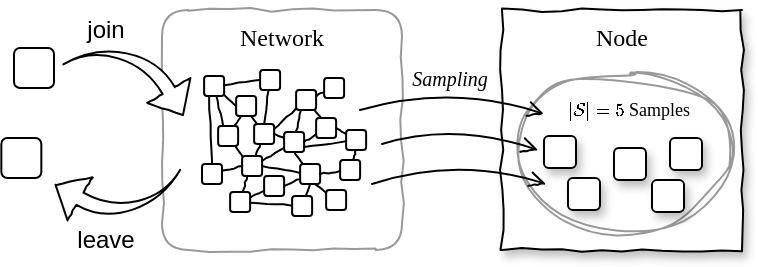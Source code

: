 <mxfile version="20.8.10" type="device" pages="2"><diagram id="nRcxZV974qAgZ8XKRPTw" name="ページ2"><mxGraphModel dx="767" dy="594" grid="1" gridSize="10" guides="1" tooltips="1" connect="1" arrows="1" fold="1" page="1" pageScale="1" pageWidth="827" pageHeight="1169" math="1" shadow="0"><root><mxCell id="0"/><mxCell id="1" parent="0"/><mxCell id="aF_JYCTLhwW_OHFERZ2Z-2" value="Network" style="rounded=1;whiteSpace=wrap;html=1;shadow=0;labelBackgroundColor=default;comic=1;strokeColor=#999999;strokeWidth=1;fontFamily=Comic Sans MS;fontSize=12;fontColor=#000000;fillColor=#FFFFFF;verticalAlign=top;arcSize=11;" vertex="1" parent="1"><mxGeometry x="260" y="120" width="120" height="120" as="geometry"/></mxCell><mxCell id="aF_JYCTLhwW_OHFERZ2Z-8" value="" style="whiteSpace=wrap;html=1;aspect=fixed;rounded=1;shadow=0;labelBackgroundColor=default;comic=0;strokeColor=#000000;strokeWidth=1;fontFamily=Helvetica;fontSize=14;fontColor=#999999;fillColor=#FFFFFF;" vertex="1" parent="1"><mxGeometry x="186" y="139" width="20" height="20" as="geometry"/></mxCell><mxCell id="aF_JYCTLhwW_OHFERZ2Z-9" value="" style="whiteSpace=wrap;html=1;aspect=fixed;rounded=1;shadow=0;labelBackgroundColor=default;comic=0;strokeColor=#000000;strokeWidth=1;fontFamily=Helvetica;fontSize=14;fontColor=#999999;fillColor=#FFFFFF;" vertex="1" parent="1"><mxGeometry x="179.67" y="184" width="20" height="20" as="geometry"/></mxCell><mxCell id="aF_JYCTLhwW_OHFERZ2Z-20" value="" style="html=1;shadow=0;dashed=0;align=center;verticalAlign=middle;shape=mxgraph.arrows2.jumpInArrow;dy=3.51;dx=14.11;arrowHead=24.79;rounded=1;labelBackgroundColor=default;comic=1;strokeColor=#000000;strokeWidth=1;fontFamily=Helvetica;fontSize=12;fontColor=#000000;fillColor=#FFFFFF;rotation=60;" vertex="1" parent="1"><mxGeometry x="220" y="131" width="51.87" height="51.53" as="geometry"/></mxCell><mxCell id="aF_JYCTLhwW_OHFERZ2Z-21" value="" style="html=1;shadow=0;dashed=0;align=center;verticalAlign=middle;shape=mxgraph.arrows2.jumpInArrow;dy=3.51;dx=14.11;arrowHead=24.79;rounded=1;labelBackgroundColor=default;comic=1;strokeColor=#000000;strokeWidth=1;fontFamily=Helvetica;fontSize=12;fontColor=#000000;fillColor=#FFFFFF;rotation=-150;" vertex="1" parent="1"><mxGeometry x="209.67" y="184" width="50.33" height="50" as="geometry"/></mxCell><mxCell id="aF_JYCTLhwW_OHFERZ2Z-22" value="join" style="text;html=1;strokeColor=none;fillColor=none;align=center;verticalAlign=middle;whiteSpace=wrap;rounded=0;fontSize=12;fontFamily=Helvetica;fontColor=#000000;" vertex="1" parent="1"><mxGeometry x="212" y="120" width="40" height="20" as="geometry"/></mxCell><mxCell id="aF_JYCTLhwW_OHFERZ2Z-23" value="leave" style="text;html=1;strokeColor=none;fillColor=none;align=center;verticalAlign=middle;whiteSpace=wrap;rounded=0;fontSize=12;fontFamily=Helvetica;fontColor=#000000;" vertex="1" parent="1"><mxGeometry x="211.67" y="225" width="40" height="20" as="geometry"/></mxCell><mxCell id="L-DhFeCHpIZlrX7JTISV-1" value="Node" style="rounded=0;whiteSpace=wrap;html=1;shadow=1;labelBackgroundColor=default;comic=1;strokeColor=#000000;strokeWidth=1;fontFamily=Comic Sans MS;fontSize=12;fontColor=#000000;fillColor=#FFFFFF;verticalAlign=top;" vertex="1" parent="1"><mxGeometry x="430" y="120" width="120" height="120" as="geometry"/></mxCell><mxCell id="L-DhFeCHpIZlrX7JTISV-2" value="" style="ellipse;whiteSpace=wrap;html=1;rounded=1;shadow=0;labelBackgroundColor=default;comic=1;strokeColor=#999999;strokeWidth=1;fontFamily=Comic Sans MS;fontSize=12;fontColor=#000000;fillColor=#FFFFFF;sketch=1;curveFitting=1;jiggle=2;" vertex="1" parent="1"><mxGeometry x="436" y="151" width="110" height="79" as="geometry"/></mxCell><mxCell id="L-DhFeCHpIZlrX7JTISV-3" value="" style="whiteSpace=wrap;html=1;aspect=fixed;rounded=1;shadow=1;labelBackgroundColor=default;comic=0;strokeColor=#000000;strokeWidth=1;fontFamily=Helvetica;fontSize=14;fontColor=#999999;fillColor=#FFFFFF;" vertex="1" parent="1"><mxGeometry x="451" y="183" width="16" height="16" as="geometry"/></mxCell><mxCell id="L-DhFeCHpIZlrX7JTISV-9" value="\(|\mathcal{S}|=5\) Samples" style="text;html=1;strokeColor=none;fillColor=none;align=center;verticalAlign=middle;whiteSpace=wrap;rounded=0;fontSize=9;fontFamily=Comic Sans MS;fontColor=#000000;" vertex="1" parent="1"><mxGeometry x="454" y="160" width="79" height="19" as="geometry"/></mxCell><mxCell id="L-DhFeCHpIZlrX7JTISV-60" value="" style="group" vertex="1" connectable="0" parent="1"><mxGeometry x="280" y="150" width="82.06" height="73" as="geometry"/></mxCell><mxCell id="L-DhFeCHpIZlrX7JTISV-10" value="" style="whiteSpace=wrap;html=1;aspect=fixed;rounded=1;shadow=0;labelBackgroundColor=default;comic=0;strokeColor=#000000;strokeWidth=1;fontFamily=Helvetica;fontSize=14;fontColor=#999999;fillColor=#FFFFFF;" vertex="1" parent="L-DhFeCHpIZlrX7JTISV-60"><mxGeometry x="1.06" y="3" width="10" height="10" as="geometry"/></mxCell><mxCell id="L-DhFeCHpIZlrX7JTISV-11" value="" style="whiteSpace=wrap;html=1;aspect=fixed;rounded=1;shadow=0;labelBackgroundColor=default;comic=0;strokeColor=#000000;strokeWidth=1;fontFamily=Helvetica;fontSize=14;fontColor=#999999;fillColor=#FFFFFF;" vertex="1" parent="L-DhFeCHpIZlrX7JTISV-60"><mxGeometry x="26.06" y="27" width="10" height="10" as="geometry"/></mxCell><mxCell id="L-DhFeCHpIZlrX7JTISV-31" style="edgeStyle=none;rounded=1;comic=1;sketch=0;jumpStyle=gap;orthogonalLoop=1;jettySize=auto;html=1;entryX=0.5;entryY=0;entryDx=0;entryDy=0;strokeColor=#000000;fontFamily=Comic Sans MS;fontSize=10;fontColor=#000000;startArrow=none;startFill=0;endArrow=none;endFill=0;" edge="1" parent="L-DhFeCHpIZlrX7JTISV-60" source="L-DhFeCHpIZlrX7JTISV-12" target="L-DhFeCHpIZlrX7JTISV-11"><mxGeometry relative="1" as="geometry"/></mxCell><mxCell id="L-DhFeCHpIZlrX7JTISV-12" value="" style="whiteSpace=wrap;html=1;aspect=fixed;rounded=1;shadow=0;labelBackgroundColor=default;comic=0;strokeColor=#000000;strokeWidth=1;fontFamily=Helvetica;fontSize=14;fontColor=#999999;fillColor=#FFFFFF;" vertex="1" parent="L-DhFeCHpIZlrX7JTISV-60"><mxGeometry x="29.06" width="10" height="10" as="geometry"/></mxCell><mxCell id="L-DhFeCHpIZlrX7JTISV-30" style="edgeStyle=none;rounded=1;comic=1;sketch=0;jumpStyle=gap;orthogonalLoop=1;jettySize=auto;html=1;entryX=0;entryY=0.5;entryDx=0;entryDy=0;strokeColor=#000000;fontFamily=Comic Sans MS;fontSize=10;fontColor=#000000;startArrow=none;startFill=0;endArrow=none;endFill=0;" edge="1" parent="L-DhFeCHpIZlrX7JTISV-60" source="L-DhFeCHpIZlrX7JTISV-10" target="L-DhFeCHpIZlrX7JTISV-12"><mxGeometry relative="1" as="geometry"/></mxCell><mxCell id="L-DhFeCHpIZlrX7JTISV-13" value="" style="whiteSpace=wrap;html=1;aspect=fixed;rounded=1;shadow=0;labelBackgroundColor=default;comic=0;strokeColor=#000000;strokeWidth=1;fontFamily=Helvetica;fontSize=14;fontColor=#999999;fillColor=#FFFFFF;" vertex="1" parent="L-DhFeCHpIZlrX7JTISV-60"><mxGeometry x="8.06" y="28" width="10" height="10" as="geometry"/></mxCell><mxCell id="L-DhFeCHpIZlrX7JTISV-32" style="edgeStyle=none;rounded=1;comic=1;sketch=0;jumpStyle=gap;orthogonalLoop=1;jettySize=auto;html=1;entryX=0.25;entryY=0;entryDx=0;entryDy=0;strokeColor=#000000;fontFamily=Comic Sans MS;fontSize=10;fontColor=#000000;startArrow=none;startFill=0;endArrow=none;endFill=0;" edge="1" parent="L-DhFeCHpIZlrX7JTISV-60" source="L-DhFeCHpIZlrX7JTISV-10" target="L-DhFeCHpIZlrX7JTISV-13"><mxGeometry relative="1" as="geometry"/></mxCell><mxCell id="L-DhFeCHpIZlrX7JTISV-14" value="" style="whiteSpace=wrap;html=1;aspect=fixed;rounded=1;shadow=0;labelBackgroundColor=default;comic=0;strokeColor=#000000;strokeWidth=1;fontFamily=Helvetica;fontSize=14;fontColor=#999999;fillColor=#FFFFFF;" vertex="1" parent="L-DhFeCHpIZlrX7JTISV-60"><mxGeometry x="69.06" y="45" width="10" height="10" as="geometry"/></mxCell><mxCell id="L-DhFeCHpIZlrX7JTISV-15" value="" style="whiteSpace=wrap;html=1;aspect=fixed;rounded=1;shadow=0;labelBackgroundColor=default;comic=0;strokeColor=#000000;strokeWidth=1;fontFamily=Helvetica;fontSize=14;fontColor=#999999;fillColor=#FFFFFF;" vertex="1" parent="L-DhFeCHpIZlrX7JTISV-60"><mxGeometry x="57.06" y="24" width="10" height="10" as="geometry"/></mxCell><mxCell id="L-DhFeCHpIZlrX7JTISV-16" value="" style="whiteSpace=wrap;html=1;aspect=fixed;rounded=1;shadow=0;labelBackgroundColor=default;comic=0;strokeColor=#000000;strokeWidth=1;fontFamily=Helvetica;fontSize=14;fontColor=#999999;fillColor=#FFFFFF;" vertex="1" parent="L-DhFeCHpIZlrX7JTISV-60"><mxGeometry x="31.06" y="53" width="10" height="10" as="geometry"/></mxCell><mxCell id="L-DhFeCHpIZlrX7JTISV-44" style="edgeStyle=none;rounded=1;comic=1;sketch=0;jumpStyle=gap;orthogonalLoop=1;jettySize=auto;html=1;strokeColor=#000000;fontFamily=Comic Sans MS;fontSize=10;fontColor=#000000;startArrow=none;startFill=0;endArrow=none;endFill=0;" edge="1" parent="L-DhFeCHpIZlrX7JTISV-60" source="L-DhFeCHpIZlrX7JTISV-17" target="L-DhFeCHpIZlrX7JTISV-11"><mxGeometry relative="1" as="geometry"/></mxCell><mxCell id="L-DhFeCHpIZlrX7JTISV-17" value="" style="whiteSpace=wrap;html=1;aspect=fixed;rounded=1;shadow=0;labelBackgroundColor=default;comic=0;strokeColor=#000000;strokeWidth=1;fontFamily=Helvetica;fontSize=14;fontColor=#999999;fillColor=#FFFFFF;" vertex="1" parent="L-DhFeCHpIZlrX7JTISV-60"><mxGeometry x="20.06" y="43" width="10" height="10" as="geometry"/></mxCell><mxCell id="L-DhFeCHpIZlrX7JTISV-45" style="edgeStyle=none;rounded=1;comic=1;sketch=0;jumpStyle=gap;orthogonalLoop=1;jettySize=auto;html=1;entryX=0;entryY=0;entryDx=0;entryDy=0;strokeColor=#000000;fontFamily=Comic Sans MS;fontSize=10;fontColor=#000000;startArrow=none;startFill=0;endArrow=none;endFill=0;" edge="1" parent="L-DhFeCHpIZlrX7JTISV-60" source="L-DhFeCHpIZlrX7JTISV-13" target="L-DhFeCHpIZlrX7JTISV-17"><mxGeometry relative="1" as="geometry"/></mxCell><mxCell id="L-DhFeCHpIZlrX7JTISV-34" style="edgeStyle=none;rounded=1;comic=1;sketch=0;jumpStyle=gap;orthogonalLoop=1;jettySize=auto;html=1;entryX=0;entryY=0.5;entryDx=0;entryDy=0;strokeColor=#000000;fontFamily=Comic Sans MS;fontSize=10;fontColor=#000000;startArrow=none;startFill=0;endArrow=none;endFill=0;" edge="1" parent="L-DhFeCHpIZlrX7JTISV-60" source="L-DhFeCHpIZlrX7JTISV-18" target="L-DhFeCHpIZlrX7JTISV-17"><mxGeometry relative="1" as="geometry"/></mxCell><mxCell id="L-DhFeCHpIZlrX7JTISV-35" style="edgeStyle=none;rounded=1;comic=1;sketch=0;jumpStyle=gap;orthogonalLoop=1;jettySize=auto;html=1;entryX=0.25;entryY=1;entryDx=0;entryDy=0;strokeColor=#000000;fontFamily=Comic Sans MS;fontSize=10;fontColor=#000000;startArrow=none;startFill=0;endArrow=none;endFill=0;" edge="1" parent="L-DhFeCHpIZlrX7JTISV-60" source="L-DhFeCHpIZlrX7JTISV-18" target="L-DhFeCHpIZlrX7JTISV-10"><mxGeometry relative="1" as="geometry"/></mxCell><mxCell id="L-DhFeCHpIZlrX7JTISV-18" value="" style="whiteSpace=wrap;html=1;aspect=fixed;rounded=1;shadow=0;labelBackgroundColor=default;comic=0;strokeColor=#000000;strokeWidth=1;fontFamily=Helvetica;fontSize=14;fontColor=#999999;fillColor=#FFFFFF;" vertex="1" parent="L-DhFeCHpIZlrX7JTISV-60"><mxGeometry y="47" width="10" height="10" as="geometry"/></mxCell><mxCell id="L-DhFeCHpIZlrX7JTISV-53" style="edgeStyle=none;rounded=1;comic=1;sketch=0;jumpStyle=gap;orthogonalLoop=1;jettySize=auto;html=1;entryX=1;entryY=0.5;entryDx=0;entryDy=0;strokeColor=#000000;fontFamily=Comic Sans MS;fontSize=10;fontColor=#000000;startArrow=none;startFill=0;endArrow=none;endFill=0;" edge="1" parent="L-DhFeCHpIZlrX7JTISV-60" source="L-DhFeCHpIZlrX7JTISV-19" target="L-DhFeCHpIZlrX7JTISV-15"><mxGeometry relative="1" as="geometry"/></mxCell><mxCell id="L-DhFeCHpIZlrX7JTISV-19" value="" style="whiteSpace=wrap;html=1;aspect=fixed;rounded=1;shadow=0;labelBackgroundColor=default;comic=0;strokeColor=#000000;strokeWidth=1;fontFamily=Helvetica;fontSize=14;fontColor=#999999;fillColor=#FFFFFF;" vertex="1" parent="L-DhFeCHpIZlrX7JTISV-60"><mxGeometry x="72.06" y="30" width="10" height="10" as="geometry"/></mxCell><mxCell id="L-DhFeCHpIZlrX7JTISV-55" style="edgeStyle=none;rounded=1;comic=1;sketch=0;jumpStyle=gap;orthogonalLoop=1;jettySize=auto;html=1;entryX=0.5;entryY=1;entryDx=0;entryDy=0;strokeColor=#000000;fontFamily=Comic Sans MS;fontSize=10;fontColor=#000000;startArrow=none;startFill=0;endArrow=none;endFill=0;" edge="1" parent="L-DhFeCHpIZlrX7JTISV-60" source="L-DhFeCHpIZlrX7JTISV-14" target="L-DhFeCHpIZlrX7JTISV-19"><mxGeometry relative="1" as="geometry"/></mxCell><mxCell id="L-DhFeCHpIZlrX7JTISV-48" style="edgeStyle=none;rounded=1;comic=1;sketch=0;jumpStyle=gap;orthogonalLoop=1;jettySize=auto;html=1;entryX=1;entryY=0.25;entryDx=0;entryDy=0;strokeColor=#000000;fontFamily=Comic Sans MS;fontSize=10;fontColor=#000000;startArrow=none;startFill=0;endArrow=none;endFill=0;" edge="1" parent="L-DhFeCHpIZlrX7JTISV-60" source="L-DhFeCHpIZlrX7JTISV-20" target="L-DhFeCHpIZlrX7JTISV-11"><mxGeometry relative="1" as="geometry"/></mxCell><mxCell id="L-DhFeCHpIZlrX7JTISV-50" style="edgeStyle=none;rounded=1;comic=1;sketch=0;jumpStyle=gap;orthogonalLoop=1;jettySize=auto;html=1;entryX=0.25;entryY=0;entryDx=0;entryDy=0;strokeColor=#000000;fontFamily=Comic Sans MS;fontSize=10;fontColor=#000000;startArrow=none;startFill=0;endArrow=none;endFill=0;" edge="1" parent="L-DhFeCHpIZlrX7JTISV-60" source="L-DhFeCHpIZlrX7JTISV-20" target="L-DhFeCHpIZlrX7JTISV-15"><mxGeometry relative="1" as="geometry"/></mxCell><mxCell id="L-DhFeCHpIZlrX7JTISV-20" value="" style="whiteSpace=wrap;html=1;aspect=fixed;rounded=1;shadow=0;labelBackgroundColor=default;comic=0;strokeColor=#000000;strokeWidth=1;fontFamily=Helvetica;fontSize=14;fontColor=#999999;fillColor=#FFFFFF;" vertex="1" parent="L-DhFeCHpIZlrX7JTISV-60"><mxGeometry x="47.06" y="10" width="10" height="10" as="geometry"/></mxCell><mxCell id="L-DhFeCHpIZlrX7JTISV-46" style="edgeStyle=none;rounded=1;comic=1;sketch=0;jumpStyle=gap;orthogonalLoop=1;jettySize=auto;html=1;entryX=1;entryY=0.25;entryDx=0;entryDy=0;strokeColor=#000000;fontFamily=Comic Sans MS;fontSize=10;fontColor=#000000;startArrow=none;startFill=0;endArrow=none;endFill=0;" edge="1" parent="L-DhFeCHpIZlrX7JTISV-60" source="L-DhFeCHpIZlrX7JTISV-21" target="L-DhFeCHpIZlrX7JTISV-17"><mxGeometry relative="1" as="geometry"/></mxCell><mxCell id="L-DhFeCHpIZlrX7JTISV-47" style="edgeStyle=none;rounded=1;comic=1;sketch=0;jumpStyle=gap;orthogonalLoop=1;jettySize=auto;html=1;entryX=1;entryY=0.5;entryDx=0;entryDy=0;strokeColor=#000000;fontFamily=Comic Sans MS;fontSize=10;fontColor=#000000;startArrow=none;startFill=0;endArrow=none;endFill=0;" edge="1" parent="L-DhFeCHpIZlrX7JTISV-60" source="L-DhFeCHpIZlrX7JTISV-21" target="L-DhFeCHpIZlrX7JTISV-11"><mxGeometry relative="1" as="geometry"/></mxCell><mxCell id="L-DhFeCHpIZlrX7JTISV-52" style="edgeStyle=none;rounded=1;comic=1;sketch=0;jumpStyle=gap;orthogonalLoop=1;jettySize=auto;html=1;entryX=0.25;entryY=1;entryDx=0;entryDy=0;strokeColor=#000000;fontFamily=Comic Sans MS;fontSize=10;fontColor=#000000;startArrow=none;startFill=0;endArrow=none;endFill=0;" edge="1" parent="L-DhFeCHpIZlrX7JTISV-60" source="L-DhFeCHpIZlrX7JTISV-21" target="L-DhFeCHpIZlrX7JTISV-20"><mxGeometry relative="1" as="geometry"/></mxCell><mxCell id="L-DhFeCHpIZlrX7JTISV-21" value="" style="whiteSpace=wrap;html=1;aspect=fixed;rounded=1;shadow=0;labelBackgroundColor=default;comic=0;strokeColor=#000000;strokeWidth=1;fontFamily=Helvetica;fontSize=14;fontColor=#999999;fillColor=#FFFFFF;" vertex="1" parent="L-DhFeCHpIZlrX7JTISV-60"><mxGeometry x="41.06" y="31" width="10" height="10" as="geometry"/></mxCell><mxCell id="L-DhFeCHpIZlrX7JTISV-51" style="edgeStyle=none;rounded=1;comic=1;sketch=0;jumpStyle=gap;orthogonalLoop=1;jettySize=auto;html=1;entryX=1;entryY=0.5;entryDx=0;entryDy=0;strokeColor=#000000;fontFamily=Comic Sans MS;fontSize=10;fontColor=#000000;startArrow=none;startFill=0;endArrow=none;endFill=0;" edge="1" parent="L-DhFeCHpIZlrX7JTISV-60" source="L-DhFeCHpIZlrX7JTISV-15" target="L-DhFeCHpIZlrX7JTISV-21"><mxGeometry relative="1" as="geometry"/></mxCell><mxCell id="L-DhFeCHpIZlrX7JTISV-54" style="edgeStyle=none;rounded=1;comic=1;sketch=0;jumpStyle=gap;orthogonalLoop=1;jettySize=auto;html=1;entryX=1;entryY=0.75;entryDx=0;entryDy=0;strokeColor=#000000;fontFamily=Comic Sans MS;fontSize=10;fontColor=#000000;startArrow=none;startFill=0;endArrow=none;endFill=0;" edge="1" parent="L-DhFeCHpIZlrX7JTISV-60" source="L-DhFeCHpIZlrX7JTISV-19" target="L-DhFeCHpIZlrX7JTISV-21"><mxGeometry relative="1" as="geometry"/></mxCell><mxCell id="L-DhFeCHpIZlrX7JTISV-22" value="" style="whiteSpace=wrap;html=1;aspect=fixed;rounded=1;shadow=0;labelBackgroundColor=default;comic=0;strokeColor=#000000;strokeWidth=1;fontFamily=Helvetica;fontSize=14;fontColor=#999999;fillColor=#FFFFFF;" vertex="1" parent="L-DhFeCHpIZlrX7JTISV-60"><mxGeometry x="17.06" y="13" width="10" height="10" as="geometry"/></mxCell><mxCell id="L-DhFeCHpIZlrX7JTISV-33" style="edgeStyle=none;rounded=1;comic=1;sketch=0;jumpStyle=gap;orthogonalLoop=1;jettySize=auto;html=1;entryX=0;entryY=0.5;entryDx=0;entryDy=0;strokeColor=#000000;fontFamily=Comic Sans MS;fontSize=10;fontColor=#000000;startArrow=none;startFill=0;endArrow=none;endFill=0;" edge="1" parent="L-DhFeCHpIZlrX7JTISV-60" source="L-DhFeCHpIZlrX7JTISV-10" target="L-DhFeCHpIZlrX7JTISV-22"><mxGeometry relative="1" as="geometry"/></mxCell><mxCell id="L-DhFeCHpIZlrX7JTISV-43" style="edgeStyle=none;rounded=1;comic=1;sketch=0;jumpStyle=gap;orthogonalLoop=1;jettySize=auto;html=1;entryX=0.75;entryY=1;entryDx=0;entryDy=0;strokeColor=#000000;fontFamily=Comic Sans MS;fontSize=10;fontColor=#000000;startArrow=none;startFill=0;endArrow=none;endFill=0;" edge="1" parent="L-DhFeCHpIZlrX7JTISV-60" source="L-DhFeCHpIZlrX7JTISV-11" target="L-DhFeCHpIZlrX7JTISV-22"><mxGeometry relative="1" as="geometry"/></mxCell><mxCell id="L-DhFeCHpIZlrX7JTISV-42" style="edgeStyle=none;rounded=1;comic=1;sketch=0;jumpStyle=gap;orthogonalLoop=1;jettySize=auto;html=1;entryX=0.25;entryY=1;entryDx=0;entryDy=0;strokeColor=#000000;fontFamily=Comic Sans MS;fontSize=10;fontColor=#000000;startArrow=none;startFill=0;endArrow=none;endFill=0;" edge="1" parent="L-DhFeCHpIZlrX7JTISV-60" source="L-DhFeCHpIZlrX7JTISV-13" target="L-DhFeCHpIZlrX7JTISV-22"><mxGeometry relative="1" as="geometry"/></mxCell><mxCell id="L-DhFeCHpIZlrX7JTISV-40" style="edgeStyle=none;rounded=1;comic=1;sketch=0;jumpStyle=gap;orthogonalLoop=1;jettySize=auto;html=1;entryX=1;entryY=0.5;entryDx=0;entryDy=0;strokeColor=#000000;fontFamily=Comic Sans MS;fontSize=10;fontColor=#000000;startArrow=none;startFill=0;endArrow=none;endFill=0;" edge="1" parent="L-DhFeCHpIZlrX7JTISV-60" source="L-DhFeCHpIZlrX7JTISV-23" target="L-DhFeCHpIZlrX7JTISV-16"><mxGeometry relative="1" as="geometry"/></mxCell><mxCell id="L-DhFeCHpIZlrX7JTISV-41" style="edgeStyle=none;rounded=1;comic=1;sketch=0;jumpStyle=gap;orthogonalLoop=1;jettySize=auto;html=1;entryX=1;entryY=0.5;entryDx=0;entryDy=0;strokeColor=#000000;fontFamily=Comic Sans MS;fontSize=10;fontColor=#000000;startArrow=none;startFill=0;endArrow=none;endFill=0;" edge="1" parent="L-DhFeCHpIZlrX7JTISV-60" source="L-DhFeCHpIZlrX7JTISV-23" target="L-DhFeCHpIZlrX7JTISV-17"><mxGeometry relative="1" as="geometry"/></mxCell><mxCell id="L-DhFeCHpIZlrX7JTISV-59" style="edgeStyle=none;rounded=1;comic=1;sketch=0;jumpStyle=gap;orthogonalLoop=1;jettySize=auto;html=1;entryX=0.5;entryY=1;entryDx=0;entryDy=0;strokeColor=#000000;fontFamily=Comic Sans MS;fontSize=10;fontColor=#000000;startArrow=none;startFill=0;endArrow=none;endFill=0;" edge="1" parent="L-DhFeCHpIZlrX7JTISV-60" source="L-DhFeCHpIZlrX7JTISV-23" target="L-DhFeCHpIZlrX7JTISV-21"><mxGeometry relative="1" as="geometry"/></mxCell><mxCell id="L-DhFeCHpIZlrX7JTISV-23" value="" style="whiteSpace=wrap;html=1;aspect=fixed;rounded=1;shadow=0;labelBackgroundColor=default;comic=0;strokeColor=#000000;strokeWidth=1;fontFamily=Helvetica;fontSize=14;fontColor=#999999;fillColor=#FFFFFF;" vertex="1" parent="L-DhFeCHpIZlrX7JTISV-60"><mxGeometry x="49.06" y="47" width="10" height="10" as="geometry"/></mxCell><mxCell id="L-DhFeCHpIZlrX7JTISV-56" style="edgeStyle=none;rounded=1;comic=1;sketch=0;jumpStyle=gap;orthogonalLoop=1;jettySize=auto;html=1;entryX=1;entryY=0.5;entryDx=0;entryDy=0;strokeColor=#000000;fontFamily=Comic Sans MS;fontSize=10;fontColor=#000000;startArrow=none;startFill=0;endArrow=none;endFill=0;" edge="1" parent="L-DhFeCHpIZlrX7JTISV-60" source="L-DhFeCHpIZlrX7JTISV-14" target="L-DhFeCHpIZlrX7JTISV-23"><mxGeometry relative="1" as="geometry"/></mxCell><mxCell id="L-DhFeCHpIZlrX7JTISV-58" style="edgeStyle=none;rounded=1;comic=1;sketch=0;jumpStyle=gap;orthogonalLoop=1;jettySize=auto;html=1;entryX=0.75;entryY=1;entryDx=0;entryDy=0;strokeColor=#000000;fontFamily=Comic Sans MS;fontSize=10;fontColor=#000000;startArrow=none;startFill=0;endArrow=none;endFill=0;" edge="1" parent="L-DhFeCHpIZlrX7JTISV-60" source="L-DhFeCHpIZlrX7JTISV-24" target="L-DhFeCHpIZlrX7JTISV-23"><mxGeometry relative="1" as="geometry"/></mxCell><mxCell id="L-DhFeCHpIZlrX7JTISV-24" value="" style="whiteSpace=wrap;html=1;aspect=fixed;rounded=1;shadow=0;labelBackgroundColor=default;comic=0;strokeColor=#000000;strokeWidth=1;fontFamily=Helvetica;fontSize=14;fontColor=#999999;fillColor=#FFFFFF;" vertex="1" parent="L-DhFeCHpIZlrX7JTISV-60"><mxGeometry x="62.06" y="60" width="10" height="10" as="geometry"/></mxCell><mxCell id="L-DhFeCHpIZlrX7JTISV-36" style="edgeStyle=none;rounded=1;comic=1;sketch=0;jumpStyle=gap;orthogonalLoop=1;jettySize=auto;html=1;entryX=0.25;entryY=1;entryDx=0;entryDy=0;strokeColor=#000000;fontFamily=Comic Sans MS;fontSize=10;fontColor=#000000;startArrow=none;startFill=0;endArrow=none;endFill=0;" edge="1" parent="L-DhFeCHpIZlrX7JTISV-60" source="L-DhFeCHpIZlrX7JTISV-25" target="L-DhFeCHpIZlrX7JTISV-17"><mxGeometry relative="1" as="geometry"/></mxCell><mxCell id="L-DhFeCHpIZlrX7JTISV-37" style="edgeStyle=none;rounded=1;comic=1;sketch=0;jumpStyle=gap;orthogonalLoop=1;jettySize=auto;html=1;strokeColor=#000000;fontFamily=Comic Sans MS;fontSize=10;fontColor=#000000;startArrow=none;startFill=0;endArrow=none;endFill=0;" edge="1" parent="L-DhFeCHpIZlrX7JTISV-60" source="L-DhFeCHpIZlrX7JTISV-25" target="L-DhFeCHpIZlrX7JTISV-16"><mxGeometry relative="1" as="geometry"/></mxCell><mxCell id="L-DhFeCHpIZlrX7JTISV-25" value="" style="whiteSpace=wrap;html=1;aspect=fixed;rounded=1;shadow=0;labelBackgroundColor=default;comic=0;strokeColor=#000000;strokeWidth=1;fontFamily=Helvetica;fontSize=14;fontColor=#999999;fillColor=#FFFFFF;" vertex="1" parent="L-DhFeCHpIZlrX7JTISV-60"><mxGeometry x="14.06" y="61" width="10" height="10" as="geometry"/></mxCell><mxCell id="L-DhFeCHpIZlrX7JTISV-27" value="" style="whiteSpace=wrap;html=1;aspect=fixed;rounded=1;shadow=0;labelBackgroundColor=default;comic=0;strokeColor=#000000;strokeWidth=1;fontFamily=Helvetica;fontSize=14;fontColor=#999999;fillColor=#FFFFFF;" vertex="1" parent="L-DhFeCHpIZlrX7JTISV-60"><mxGeometry x="61.06" y="4" width="10" height="10" as="geometry"/></mxCell><mxCell id="L-DhFeCHpIZlrX7JTISV-49" style="edgeStyle=none;rounded=1;comic=1;sketch=0;jumpStyle=gap;orthogonalLoop=1;jettySize=auto;html=1;strokeColor=#000000;fontFamily=Comic Sans MS;fontSize=10;fontColor=#000000;startArrow=none;startFill=0;endArrow=none;endFill=0;" edge="1" parent="L-DhFeCHpIZlrX7JTISV-60" source="L-DhFeCHpIZlrX7JTISV-20" target="L-DhFeCHpIZlrX7JTISV-27"><mxGeometry relative="1" as="geometry"/></mxCell><mxCell id="L-DhFeCHpIZlrX7JTISV-38" style="edgeStyle=none;rounded=1;comic=1;sketch=0;jumpStyle=gap;orthogonalLoop=1;jettySize=auto;html=1;strokeColor=#000000;fontFamily=Comic Sans MS;fontSize=10;fontColor=#000000;startArrow=none;startFill=0;endArrow=none;endFill=0;" edge="1" parent="L-DhFeCHpIZlrX7JTISV-60" source="L-DhFeCHpIZlrX7JTISV-29" target="L-DhFeCHpIZlrX7JTISV-25"><mxGeometry relative="1" as="geometry"/></mxCell><mxCell id="L-DhFeCHpIZlrX7JTISV-39" style="edgeStyle=none;rounded=1;comic=1;sketch=0;jumpStyle=gap;orthogonalLoop=1;jettySize=auto;html=1;entryX=0.5;entryY=1;entryDx=0;entryDy=0;strokeColor=#000000;fontFamily=Comic Sans MS;fontSize=10;fontColor=#000000;startArrow=none;startFill=0;endArrow=none;endFill=0;" edge="1" parent="L-DhFeCHpIZlrX7JTISV-60" source="L-DhFeCHpIZlrX7JTISV-29" target="L-DhFeCHpIZlrX7JTISV-23"><mxGeometry relative="1" as="geometry"/></mxCell><mxCell id="L-DhFeCHpIZlrX7JTISV-29" value="" style="whiteSpace=wrap;html=1;aspect=fixed;rounded=1;shadow=0;labelBackgroundColor=default;comic=0;strokeColor=#000000;strokeWidth=1;fontFamily=Helvetica;fontSize=14;fontColor=#999999;fillColor=#FFFFFF;" vertex="1" parent="L-DhFeCHpIZlrX7JTISV-60"><mxGeometry x="45.06" y="63" width="10" height="10" as="geometry"/></mxCell><mxCell id="L-DhFeCHpIZlrX7JTISV-61" value="" style="whiteSpace=wrap;html=1;aspect=fixed;rounded=1;shadow=1;labelBackgroundColor=default;comic=0;strokeColor=#000000;strokeWidth=1;fontFamily=Helvetica;fontSize=14;fontColor=#999999;fillColor=#FFFFFF;" vertex="1" parent="1"><mxGeometry x="463" y="204" width="16" height="16" as="geometry"/></mxCell><mxCell id="L-DhFeCHpIZlrX7JTISV-62" value="" style="whiteSpace=wrap;html=1;aspect=fixed;rounded=1;shadow=1;labelBackgroundColor=default;comic=0;strokeColor=#000000;strokeWidth=1;fontFamily=Helvetica;fontSize=14;fontColor=#999999;fillColor=#FFFFFF;" vertex="1" parent="1"><mxGeometry x="486" y="189" width="16" height="16" as="geometry"/></mxCell><mxCell id="L-DhFeCHpIZlrX7JTISV-63" value="" style="whiteSpace=wrap;html=1;aspect=fixed;rounded=1;shadow=1;labelBackgroundColor=default;comic=0;strokeColor=#000000;strokeWidth=1;fontFamily=Helvetica;fontSize=14;fontColor=#999999;fillColor=#FFFFFF;" vertex="1" parent="1"><mxGeometry x="514" y="184" width="16" height="16" as="geometry"/></mxCell><mxCell id="L-DhFeCHpIZlrX7JTISV-64" value="" style="whiteSpace=wrap;html=1;aspect=fixed;rounded=1;shadow=1;labelBackgroundColor=default;comic=0;strokeColor=#000000;strokeWidth=1;fontFamily=Helvetica;fontSize=14;fontColor=#999999;fillColor=#FFFFFF;" vertex="1" parent="1"><mxGeometry x="505" y="205" width="16" height="16" as="geometry"/></mxCell><mxCell id="L-DhFeCHpIZlrX7JTISV-68" value="" style="endArrow=open;html=1;comic=1;sketch=0;strokeColor=#000000;fontFamily=Comic Sans MS;fontSize=9;fontColor=#000000;jumpStyle=gap;endFill=0;curved=1;" edge="1" parent="1"><mxGeometry width="50" height="50" relative="1" as="geometry"><mxPoint x="359" y="170" as="sourcePoint"/><mxPoint x="451" y="172" as="targetPoint"/><Array as="points"><mxPoint x="405" y="157"/></Array></mxGeometry></mxCell><mxCell id="L-DhFeCHpIZlrX7JTISV-69" value="" style="endArrow=open;html=1;comic=1;sketch=0;strokeColor=#000000;fontFamily=Comic Sans MS;fontSize=9;fontColor=#000000;jumpStyle=gap;endFill=0;curved=1;" edge="1" parent="1"><mxGeometry width="50" height="50" relative="1" as="geometry"><mxPoint x="370" y="187" as="sourcePoint"/><mxPoint x="448" y="190" as="targetPoint"/><Array as="points"><mxPoint x="406" y="176"/></Array></mxGeometry></mxCell><mxCell id="L-DhFeCHpIZlrX7JTISV-70" value="" style="endArrow=open;html=1;comic=1;sketch=0;strokeColor=#000000;fontFamily=Comic Sans MS;fontSize=9;fontColor=#000000;jumpStyle=gap;endFill=0;curved=1;" edge="1" parent="1"><mxGeometry width="50" height="50" relative="1" as="geometry"><mxPoint x="365" y="207" as="sourcePoint"/><mxPoint x="452" y="207" as="targetPoint"/><Array as="points"><mxPoint x="407" y="193"/></Array></mxGeometry></mxCell><mxCell id="L-DhFeCHpIZlrX7JTISV-73" value="Sampling" style="text;html=1;strokeColor=none;fillColor=none;align=center;verticalAlign=middle;whiteSpace=wrap;rounded=0;fontSize=10;fontFamily=Comic Sans MS;fontColor=#000000;fontStyle=2" vertex="1" parent="1"><mxGeometry x="374" y="144" width="60" height="20" as="geometry"/></mxCell></root></mxGraphModel></diagram><diagram name="ページ1" id="rmMOqcXoDUQKqSPfVC4c"><mxGraphModel dx="927" dy="718" grid="1" gridSize="10" guides="1" tooltips="1" connect="1" arrows="1" fold="1" page="1" pageScale="1" pageWidth="827" pageHeight="1169" math="1" shadow="0"><root><mxCell id="0"/><mxCell id="1" parent="0"/><mxCell id="AR9TWcNXkSAjpwjE1H2T-4" value="Network" style="rounded=1;whiteSpace=wrap;html=1;shadow=0;comic=0;strokeWidth=1;fontFamily=Helvetica;fontSize=14;fillColor=#FFFFFF;arcSize=21;verticalAlign=top;fontColor=#999999;strokeColor=#999999;" vertex="1" parent="1"><mxGeometry x="724" y="120" width="103" height="270" as="geometry"/></mxCell><mxCell id="IJICz1PVE53q5LTdXNBr-5" value="\({\rm Sampling}\)" style="rounded=1;whiteSpace=wrap;html=1;arcSize=4;comic=1;shadow=1;verticalAlign=top;fontStyle=0;fontSize=14;" vertex="1" parent="1"><mxGeometry x="14" y="400" width="390" height="400" as="geometry"/></mxCell><mxCell id="IJICz1PVE53q5LTdXNBr-6" value="\(\mathcal{V}{\rm :List\langle ID\rangle[\ell_1]}\)&lt;br style=&quot;font-size: 13px;&quot;&gt;\(\mathcal{S}{\rm :List\langle Sampler\rangle[\ell_2]}\)&lt;br style=&quot;font-size: 13px;&quot;&gt;&lt;br&gt;\({\bf function}\ {\rm init}(\mathcal{V}_0{\rm :List\langle ID\rangle[..]})\)&lt;br style=&quot;font-size: 13px;&quot;&gt;&amp;nbsp; &amp;nbsp; \(\mathcal{V} := \mathcal{V}_0\)&lt;br style=&quot;font-size: 13px;&quot;&gt;&amp;nbsp; &amp;nbsp; \({\bf for} \ s \in \mathcal{S} \ {\bf do}\)&lt;br style=&quot;font-size: 13px;&quot;&gt;&amp;nbsp; &amp;nbsp; &amp;nbsp; &amp;nbsp; \(s{\rm .init}()\)&lt;br style=&quot;font-size: 13px;&quot;&gt;&amp;nbsp; &amp;nbsp; \({\rm update}(\mathcal{V}_0)\)&lt;br style=&quot;font-size: 13px;&quot;&gt;&lt;br style=&quot;font-size: 13px;&quot;&gt;\({\bf function}\ {\rm update}(\mathcal{V}'{\rm :List\langle ID\rangle[..]}&lt;br style=&quot;font-size: 13px;&quot;&gt;)\)&lt;br style=&quot;font-size: 13px;&quot;&gt;&amp;nbsp; &amp;nbsp; \({\bf for}\ q' \in \mathcal{V}'\ {\bf do}\)&lt;br style=&quot;font-size: 13px;&quot;&gt;&amp;nbsp; &amp;nbsp; &amp;nbsp; &amp;nbsp; \({\bf for}\ s \in \mathcal{S}\ {\bf do}\)&lt;br style=&quot;font-size: 13px;&quot;&gt;&amp;nbsp; &amp;nbsp; &amp;nbsp; &amp;nbsp; &amp;nbsp; &amp;nbsp; \(s{\rm .next}(q')\)&lt;br style=&quot;font-size: 13px;&quot;&gt;&lt;br style=&quot;font-size: 13px;&quot;&gt;\({\bf function}\ {\rm rand}\langle T\rangle(\mathcal{E}{\rm :List\langle T\rangle[..]},n{\rm :int})\to{\rm List\langle T\rangle[..]}\)&lt;br style=&quot;font-size: 13px;&quot;&gt;&amp;nbsp; &amp;nbsp; \({\bf return}\) up to \(n\) randomly selected elements from \(\mathcal{E}\)&lt;br style=&quot;font-size: 13px;&quot;&gt;&lt;br style=&quot;font-size: 13px;&quot;&gt;\({\bf periodically\ do}\)&lt;br style=&quot;font-size: 13px;&quot;&gt;&amp;nbsp; &amp;nbsp; \({\bf for}\ s \in \mathcal{S}\ {\bf do}\)&lt;br style=&quot;font-size: 13px;&quot;&gt;&amp;nbsp; &amp;nbsp; &amp;nbsp; &amp;nbsp; \({\bf if}\ {\rm prove}(s{\rm .sample}())\) fails \({\bf then}\)&lt;br style=&quot;font-size: 13px;&quot;&gt;&amp;nbsp; &amp;nbsp; &amp;nbsp; &amp;nbsp; &amp;nbsp; &amp;nbsp; \(s{\rm .init}()\)" style="text;html=1;strokeColor=none;fillColor=none;align=left;verticalAlign=top;whiteSpace=wrap;rounded=0;fontSize=13;fontFamily=Comic Sans MS;" vertex="1" parent="1"><mxGeometry x="24" y="422" width="380" height="348" as="geometry"/></mxCell><mxCell id="IJICz1PVE53q5LTdXNBr-7" value="\({\rm Gossipping}\)" style="rounded=1;whiteSpace=wrap;html=1;arcSize=4;comic=1;shadow=1;verticalAlign=top;fontStyle=0;fontSize=14;" vertex="1" parent="1"><mxGeometry x="411" y="401" width="416" height="399" as="geometry"/></mxCell><mxCell id="IJICz1PVE53q5LTdXNBr-8" value="\({\bf loop}\)&lt;br style=&quot;font-size: 13px;&quot;&gt;&amp;nbsp; &amp;nbsp; \(\mathcal{V}_{\rm push} := \emptyset\)&lt;br style=&quot;font-size: 13px;&quot;&gt;&amp;nbsp; &amp;nbsp; \(\mathcal{V}_{\rm pull} := \emptyset\)&lt;br style=&quot;font-size: 13px;&quot;&gt;&amp;nbsp; &amp;nbsp; \({\bf for}\ i \in [0,\alpha\ell_1)\ {\bf do}\)&lt;br style=&quot;font-size: 13px;&quot;&gt;&amp;nbsp; &amp;nbsp; &amp;nbsp; &amp;nbsp; \({\rm send\_lim}({\rm rand}(\mathcal{V}, 1)[0], {\tt push\_request})\)&lt;br style=&quot;font-size: 13px;&quot;&gt;&amp;nbsp; &amp;nbsp; \({\bf for}\ i \in [0, \beta\ell_1)\ {\bf do}\)&lt;br style=&quot;font-size: 13px;&quot;&gt;&amp;nbsp; &amp;nbsp; &amp;nbsp; &amp;nbsp; \({\rm send}({\rm rand}(\mathcal{V},1)[0], {\tt pull\_request})\)&lt;br style=&quot;font-size: 13px;&quot;&gt;&amp;nbsp; &amp;nbsp; \({\bf wait}(1{\rm sec})\)&lt;br style=&quot;font-size: 13px;&quot;&gt;&amp;nbsp; &amp;nbsp; \({\bf for}\ q \in\) received \({\tt push\_request}\)s \({\bf do}\)&lt;br style=&quot;border-color: var(--border-color); font-size: 13px;&quot;&gt;&amp;nbsp; &amp;nbsp; &amp;nbsp; &amp;nbsp; \(\mathcal{V}_{\rm push} := \mathcal{V}_{\rm push} \cup \{q\}\)&lt;br style=&quot;font-size: 13px;&quot;&gt;&amp;nbsp; &amp;nbsp; \({\bf for}\ q \in\) received \({\tt pull\_request}\)s \({\bf do}\)&lt;br style=&quot;border-color: var(--border-color); font-size: 13px;&quot;&gt;&amp;nbsp; &amp;nbsp; &amp;nbsp; &amp;nbsp; \({\rm send}(q, {\tt pull\_reply},\mathcal{V})\)&lt;br style=&quot;font-size: 13px;&quot;&gt;&amp;nbsp; &amp;nbsp; \({\bf for}\ \mathcal{V}' \in\) received \({\tt pull\_reply}\)s \({\bf do}\)&lt;br style=&quot;font-size: 13px;&quot;&gt;&amp;nbsp; &amp;nbsp; &amp;nbsp; &amp;nbsp; \({\bf if}\) I sent the request, and this is the first reply \({\bf then}\)&lt;br style=&quot;font-size: 13px;&quot;&gt;&amp;nbsp; &amp;nbsp; &amp;nbsp; &amp;nbsp; &amp;nbsp; &amp;nbsp; \(\mathcal{V}_{\rm pull} := \mathcal{V}_{\rm pull} \cup \mathcal{V'}\)&lt;br&gt;&amp;nbsp; &amp;nbsp; \({\bf if}\ |\mathcal{V}_{\rm push}| \le \alpha\ell_1\ \&amp;amp;\&amp;amp;\ \mathcal{V}_{\rm push} \ne \emptyset\ \&amp;amp;\&amp;amp;\ \mathcal{V}_{\rm pull} \ne \emptyset\ {\bf then}\)&lt;br&gt;&amp;nbsp; &amp;nbsp; &amp;nbsp; &amp;nbsp; \(\mathcal{S}' := \emptyset\)&lt;br&gt;&amp;nbsp; &amp;nbsp; &amp;nbsp; &amp;nbsp; \({\bf for}\ s \in {\rm rand}(\mathcal{S}, \gamma\ell_1)\ {\bf do}\)&lt;br&gt;&amp;nbsp; &amp;nbsp; &amp;nbsp; &amp;nbsp; &amp;nbsp; &amp;nbsp; \(\mathcal{S}' := \mathcal{S}' \cup \{s{\rm .sample()}\}\)&lt;br&gt;&amp;nbsp; &amp;nbsp; &amp;nbsp; &amp;nbsp; \(\mathcal{V} := {\rm rand}(\mathcal{V}_{\rm push},\alpha\ell_1) \cup {\rm rand}(\mathcal{V}_{\rm pull},\beta\ell_1) \cup \mathcal{S}'\)&lt;br&gt;&amp;nbsp; &amp;nbsp; \({\rm update}(\mathcal{V}_{\rm push} \cup \mathcal{V}_{\rm pull})\)" style="text;html=1;strokeColor=none;fillColor=none;align=left;verticalAlign=top;whiteSpace=wrap;rounded=0;fontSize=13;fontFamily=Comic Sans MS;" vertex="1" parent="1"><mxGeometry x="420" y="422" width="400" height="358" as="geometry"/></mxCell><mxCell id="IJICz1PVE53q5LTdXNBr-9" value="Node" style="rounded=0;whiteSpace=wrap;html=1;shadow=0;comic=0;fontFamily=Helvetica;fontSize=14;verticalAlign=top;" vertex="1" parent="1"><mxGeometry x="290" y="120" width="360" height="270" as="geometry"/></mxCell><mxCell id="IJICz1PVE53q5LTdXNBr-17" style="rounded=0;orthogonalLoop=1;jettySize=auto;html=1;entryX=0;entryY=0.75;entryDx=0;entryDy=0;fontFamily=Helvetica;fontSize=9;endArrow=open;endFill=0;exitX=1;exitY=0.5;exitDx=0;exitDy=0;exitPerimeter=0;jumpStyle=gap;" edge="1" parent="1" source="IJICz1PVE53q5LTdXNBr-77" target="IJICz1PVE53q5LTdXNBr-13"><mxGeometry relative="1" as="geometry"><mxPoint x="700" y="203" as="sourcePoint"/></mxGeometry></mxCell><mxCell id="IJICz1PVE53q5LTdXNBr-18" style="edgeStyle=none;rounded=0;orthogonalLoop=1;jettySize=auto;html=1;entryX=0;entryY=0.5;entryDx=0;entryDy=0;fontFamily=Helvetica;fontSize=9;endArrow=open;endFill=0;exitX=1;exitY=0.5;exitDx=0;exitDy=0;exitPerimeter=0;jumpStyle=gap;" edge="1" parent="1" source="IJICz1PVE53q5LTdXNBr-77" target="IJICz1PVE53q5LTdXNBr-14"><mxGeometry relative="1" as="geometry"><mxPoint x="700" y="203" as="sourcePoint"/></mxGeometry></mxCell><mxCell id="IJICz1PVE53q5LTdXNBr-32" style="edgeStyle=none;rounded=0;orthogonalLoop=1;jettySize=auto;html=1;entryX=0;entryY=0.5;entryDx=0;entryDy=0;fontFamily=Helvetica;fontSize=9;endArrow=open;endFill=0;exitX=1;exitY=0.5;exitDx=0;exitDy=0;exitPerimeter=0;" edge="1" parent="1" source="IJICz1PVE53q5LTdXNBr-100" target="IJICz1PVE53q5LTdXNBr-28"><mxGeometry relative="1" as="geometry"><mxPoint x="700" y="323.25" as="sourcePoint"/></mxGeometry></mxCell><mxCell id="IJICz1PVE53q5LTdXNBr-33" style="edgeStyle=none;rounded=0;orthogonalLoop=1;jettySize=auto;html=1;fontFamily=Helvetica;fontSize=9;endArrow=open;endFill=0;exitX=1;exitY=0.5;exitDx=0;exitDy=0;entryX=0;entryY=0.25;entryDx=0;entryDy=0;exitPerimeter=0;" edge="1" parent="1" source="IJICz1PVE53q5LTdXNBr-100" target="IJICz1PVE53q5LTdXNBr-29"><mxGeometry relative="1" as="geometry"><mxPoint x="700" y="323.25" as="sourcePoint"/><mxPoint x="790" y="337" as="targetPoint"/></mxGeometry></mxCell><mxCell id="IJICz1PVE53q5LTdXNBr-34" style="edgeStyle=none;rounded=0;orthogonalLoop=1;jettySize=auto;html=1;entryX=0;entryY=0.25;entryDx=0;entryDy=0;fontFamily=Helvetica;fontSize=9;endArrow=open;endFill=0;exitX=1;exitY=0.5;exitDx=0;exitDy=0;exitPerimeter=0;" edge="1" parent="1" source="IJICz1PVE53q5LTdXNBr-100" target="IJICz1PVE53q5LTdXNBr-31"><mxGeometry relative="1" as="geometry"><mxPoint x="700" y="323.25" as="sourcePoint"/></mxGeometry></mxCell><mxCell id="IJICz1PVE53q5LTdXNBr-45" style="edgeStyle=none;rounded=0;orthogonalLoop=1;jettySize=auto;html=1;entryX=1;entryY=0.5;entryDx=0;entryDy=0;fontFamily=Helvetica;fontSize=10;endArrow=open;endFill=0;exitX=1;exitY=0.5;exitDx=0;exitDy=0;exitPerimeter=0;" edge="1" parent="1" source="IJICz1PVE53q5LTdXNBr-97" target="IJICz1PVE53q5LTdXNBr-44"><mxGeometry relative="1" as="geometry"><mxPoint x="620" y="353.5" as="sourcePoint"/></mxGeometry></mxCell><mxCell id="IJICz1PVE53q5LTdXNBr-13" value="" style="rounded=0;whiteSpace=wrap;html=1;shadow=1;comic=0;fontFamily=Helvetica;fontSize=14;verticalAlign=top;" vertex="1" parent="1"><mxGeometry x="788" y="173" width="20" height="20" as="geometry"/></mxCell><mxCell id="IJICz1PVE53q5LTdXNBr-14" value="" style="rounded=0;whiteSpace=wrap;html=1;shadow=1;comic=0;fontFamily=Helvetica;fontSize=14;verticalAlign=top;" vertex="1" parent="1"><mxGeometry x="768" y="200" width="20" height="20" as="geometry"/></mxCell><mxCell id="IJICz1PVE53q5LTdXNBr-15" value="" style="rounded=0;whiteSpace=wrap;html=1;shadow=1;comic=0;fontFamily=Helvetica;fontSize=14;verticalAlign=top;" vertex="1" parent="1"><mxGeometry x="790" y="227" width="20" height="20" as="geometry"/></mxCell><mxCell id="IJICz1PVE53q5LTdXNBr-24" style="edgeStyle=none;rounded=0;orthogonalLoop=1;jettySize=auto;html=1;entryX=1;entryY=0.5;entryDx=0;entryDy=0;fontFamily=Helvetica;fontSize=9;endArrow=open;endFill=0;exitX=0;exitY=0.5;exitDx=0;exitDy=0;" edge="1" parent="1" source="IJICz1PVE53q5LTdXNBr-21" target="IJICz1PVE53q5LTdXNBr-80"><mxGeometry relative="1" as="geometry"><mxPoint x="700" y="196" as="targetPoint"/></mxGeometry></mxCell><mxCell id="IJICz1PVE53q5LTdXNBr-21" value="" style="rounded=0;whiteSpace=wrap;html=1;shadow=1;comic=0;fontFamily=Helvetica;fontSize=14;verticalAlign=top;" vertex="1" parent="1"><mxGeometry x="764" y="146" width="20" height="20" as="geometry"/></mxCell><mxCell id="IJICz1PVE53q5LTdXNBr-25" style="edgeStyle=none;rounded=0;orthogonalLoop=1;jettySize=auto;html=1;entryX=1;entryY=0.5;entryDx=0;entryDy=0;fontFamily=Helvetica;fontSize=9;endArrow=open;endFill=0;exitX=0;exitY=0.5;exitDx=0;exitDy=0;" edge="1" parent="1" source="IJICz1PVE53q5LTdXNBr-22" target="IJICz1PVE53q5LTdXNBr-80"><mxGeometry relative="1" as="geometry"><mxPoint x="700" y="179" as="targetPoint"/></mxGeometry></mxCell><mxCell id="IJICz1PVE53q5LTdXNBr-22" value="" style="rounded=0;whiteSpace=wrap;html=1;shadow=1;comic=0;fontFamily=Helvetica;fontSize=14;verticalAlign=top;" vertex="1" parent="1"><mxGeometry x="733" y="169" width="20" height="20" as="geometry"/></mxCell><mxCell id="IJICz1PVE53q5LTdXNBr-43" style="edgeStyle=none;rounded=0;orthogonalLoop=1;jettySize=auto;html=1;entryX=1;entryY=0.5;entryDx=0;entryDy=0;fontFamily=Helvetica;fontSize=10;endArrow=open;endFill=0;exitX=1;exitY=0.5;exitDx=0;exitDy=0;exitPerimeter=0;" edge="1" parent="1" source="IJICz1PVE53q5LTdXNBr-79" target="IJICz1PVE53q5LTdXNBr-42"><mxGeometry relative="1" as="geometry"><mxPoint x="620" y="175.462" as="sourcePoint"/></mxGeometry></mxCell><mxCell id="IJICz1PVE53q5LTdXNBr-35" style="edgeStyle=none;rounded=0;orthogonalLoop=1;jettySize=auto;html=1;entryX=1;entryY=0.5;entryDx=0;entryDy=0;fontFamily=Helvetica;fontSize=9;endArrow=open;endFill=0;" edge="1" parent="1" source="IJICz1PVE53q5LTdXNBr-28" target="IJICz1PVE53q5LTdXNBr-98"><mxGeometry relative="1" as="geometry"><mxPoint x="700" y="353.5" as="targetPoint"/></mxGeometry></mxCell><mxCell id="IJICz1PVE53q5LTdXNBr-28" value="" style="rounded=0;whiteSpace=wrap;html=1;shadow=1;comic=0;fontFamily=Helvetica;fontSize=14;verticalAlign=top;" vertex="1" parent="1"><mxGeometry x="768" y="300" width="20" height="20" as="geometry"/></mxCell><mxCell id="IJICz1PVE53q5LTdXNBr-36" style="edgeStyle=none;rounded=0;orthogonalLoop=1;jettySize=auto;html=1;fontFamily=Helvetica;fontSize=9;endArrow=open;endFill=0;entryX=1;entryY=0.5;entryDx=0;entryDy=0;" edge="1" parent="1" source="IJICz1PVE53q5LTdXNBr-29" target="IJICz1PVE53q5LTdXNBr-98"><mxGeometry relative="1" as="geometry"><mxPoint x="700" y="353.5" as="targetPoint"/></mxGeometry></mxCell><mxCell id="IJICz1PVE53q5LTdXNBr-29" value="" style="rounded=0;whiteSpace=wrap;html=1;shadow=1;comic=0;fontFamily=Helvetica;fontSize=14;verticalAlign=top;" vertex="1" parent="1"><mxGeometry x="792" y="331" width="20" height="20" as="geometry"/></mxCell><mxCell id="IJICz1PVE53q5LTdXNBr-37" style="edgeStyle=none;rounded=0;orthogonalLoop=1;jettySize=auto;html=1;fontFamily=Helvetica;fontSize=9;endArrow=open;endFill=0;entryX=1;entryY=0.5;entryDx=0;entryDy=0;" edge="1" parent="1" source="IJICz1PVE53q5LTdXNBr-31" target="IJICz1PVE53q5LTdXNBr-98"><mxGeometry relative="1" as="geometry"><mxPoint x="700" y="353.5" as="targetPoint"/></mxGeometry></mxCell><mxCell id="IJICz1PVE53q5LTdXNBr-31" value="" style="rounded=0;whiteSpace=wrap;html=1;shadow=1;comic=0;fontFamily=Helvetica;fontSize=14;verticalAlign=top;" vertex="1" parent="1"><mxGeometry x="757" y="360" width="20" height="20" as="geometry"/></mxCell><mxCell id="IJICz1PVE53q5LTdXNBr-56" style="rounded=0;orthogonalLoop=1;jettySize=auto;html=1;entryX=1;entryY=0.5;entryDx=0;entryDy=0;fontFamily=Helvetica;fontSize=10;endArrow=none;endFill=0;edgeStyle=orthogonalEdgeStyle;" edge="1" parent="1" source="IJICz1PVE53q5LTdXNBr-38" target="IJICz1PVE53q5LTdXNBr-64"><mxGeometry relative="1" as="geometry"/></mxCell><mxCell id="IJICz1PVE53q5LTdXNBr-38" value="Sampler 1" style="rounded=1;whiteSpace=wrap;html=1;shadow=1;comic=0;fontFamily=Helvetica;fontSize=10;" vertex="1" parent="1"><mxGeometry x="370" y="190" width="70" height="17.5" as="geometry"/></mxCell><mxCell id="IJICz1PVE53q5LTdXNBr-57" style="rounded=0;orthogonalLoop=1;jettySize=auto;html=1;entryX=1;entryY=0.5;entryDx=0;entryDy=0;fontFamily=Helvetica;fontSize=10;endArrow=none;endFill=0;edgeStyle=orthogonalEdgeStyle;" edge="1" parent="1" source="IJICz1PVE53q5LTdXNBr-39" target="IJICz1PVE53q5LTdXNBr-64"><mxGeometry relative="1" as="geometry"/></mxCell><mxCell id="IJICz1PVE53q5LTdXNBr-39" value="Sampler 2" style="rounded=1;whiteSpace=wrap;html=1;shadow=1;comic=0;fontFamily=Helvetica;fontSize=10;" vertex="1" parent="1"><mxGeometry x="370" y="207.5" width="70" height="17.5" as="geometry"/></mxCell><mxCell id="IJICz1PVE53q5LTdXNBr-58" style="rounded=0;orthogonalLoop=1;jettySize=auto;html=1;entryX=1;entryY=0.5;entryDx=0;entryDy=0;fontFamily=Helvetica;fontSize=10;endArrow=none;endFill=0;edgeStyle=orthogonalEdgeStyle;" edge="1" parent="1" source="IJICz1PVE53q5LTdXNBr-40" target="IJICz1PVE53q5LTdXNBr-64"><mxGeometry relative="1" as="geometry"/></mxCell><mxCell id="IJICz1PVE53q5LTdXNBr-40" value="..." style="rounded=1;whiteSpace=wrap;html=1;shadow=1;comic=0;fontFamily=Helvetica;fontSize=10;" vertex="1" parent="1"><mxGeometry x="370" y="225" width="70" height="17.5" as="geometry"/></mxCell><mxCell id="IJICz1PVE53q5LTdXNBr-59" style="rounded=0;orthogonalLoop=1;jettySize=auto;html=1;entryX=1;entryY=0.5;entryDx=0;entryDy=0;fontFamily=Helvetica;fontSize=10;endArrow=none;endFill=0;edgeStyle=orthogonalEdgeStyle;" edge="1" parent="1" source="IJICz1PVE53q5LTdXNBr-41" target="IJICz1PVE53q5LTdXNBr-64"><mxGeometry relative="1" as="geometry"/></mxCell><mxCell id="IJICz1PVE53q5LTdXNBr-41" value="Sampler \(\ell_2\)" style="rounded=1;whiteSpace=wrap;html=1;shadow=1;comic=0;fontFamily=Helvetica;fontSize=10;" vertex="1" parent="1"><mxGeometry x="370" y="242.5" width="70" height="17.5" as="geometry"/></mxCell><mxCell id="IJICz1PVE53q5LTdXNBr-47" style="edgeStyle=orthogonalEdgeStyle;rounded=0;orthogonalLoop=1;jettySize=auto;html=1;entryX=1;entryY=0.5;entryDx=0;entryDy=0;fontFamily=Helvetica;fontSize=10;endArrow=none;endFill=0;jumpStyle=gap;" edge="1" parent="1" source="IJICz1PVE53q5LTdXNBr-42" target="IJICz1PVE53q5LTdXNBr-46"><mxGeometry relative="1" as="geometry"/></mxCell><mxCell id="IJICz1PVE53q5LTdXNBr-62" value="\(\alpha\ell_1\)" style="rounded=0;orthogonalLoop=1;jettySize=auto;html=1;entryX=0.5;entryY=0;entryDx=0;entryDy=0;fontFamily=Helvetica;fontSize=10;endArrow=open;endFill=0;exitX=0.5;exitY=1;exitDx=0;exitDy=0;dashed=1;dashPattern=1 1;" edge="1" parent="1" source="IJICz1PVE53q5LTdXNBr-42" target="IJICz1PVE53q5LTdXNBr-54"><mxGeometry relative="1" as="geometry"/></mxCell><mxCell id="IJICz1PVE53q5LTdXNBr-42" value="\(\mathcal{V}_{\rm push}\)" style="ellipse;whiteSpace=wrap;html=1;rounded=1;shadow=1;comic=0;fontFamily=Helvetica;fontSize=10;" vertex="1" parent="1"><mxGeometry x="550" y="160" width="40" height="24" as="geometry"/></mxCell><mxCell id="IJICz1PVE53q5LTdXNBr-48" style="edgeStyle=orthogonalEdgeStyle;rounded=0;orthogonalLoop=1;jettySize=auto;html=1;entryX=1;entryY=0.5;entryDx=0;entryDy=0;fontFamily=Helvetica;fontSize=10;endArrow=none;endFill=0;" edge="1" parent="1" source="IJICz1PVE53q5LTdXNBr-44" target="IJICz1PVE53q5LTdXNBr-46"><mxGeometry relative="1" as="geometry"/></mxCell><mxCell id="IJICz1PVE53q5LTdXNBr-61" value="\(\beta\ell_1\)" style="rounded=0;orthogonalLoop=1;jettySize=auto;html=1;entryX=0.5;entryY=1;entryDx=0;entryDy=0;fontFamily=Helvetica;fontSize=10;endArrow=open;endFill=0;exitX=0.5;exitY=0;exitDx=0;exitDy=0;dashed=1;dashPattern=1 1;" edge="1" parent="1" source="IJICz1PVE53q5LTdXNBr-44" target="IJICz1PVE53q5LTdXNBr-54"><mxGeometry relative="1" as="geometry"/></mxCell><mxCell id="IJICz1PVE53q5LTdXNBr-44" value="\(\mathcal{V}_{\rm pull}\)" style="ellipse;whiteSpace=wrap;html=1;rounded=1;shadow=1;comic=0;fontFamily=Helvetica;fontSize=10;" vertex="1" parent="1"><mxGeometry x="550" y="348" width="40" height="24" as="geometry"/></mxCell><mxCell id="IJICz1PVE53q5LTdXNBr-50" style="rounded=0;orthogonalLoop=1;jettySize=auto;html=1;entryX=1;entryY=0.5;entryDx=0;entryDy=0;fontFamily=Helvetica;fontSize=10;endArrow=open;endFill=0;edgeStyle=orthogonalEdgeStyle;" edge="1" parent="1" source="IJICz1PVE53q5LTdXNBr-46" target="IJICz1PVE53q5LTdXNBr-38"><mxGeometry relative="1" as="geometry"/></mxCell><mxCell id="IJICz1PVE53q5LTdXNBr-51" style="rounded=0;orthogonalLoop=1;jettySize=auto;html=1;entryX=1;entryY=0.5;entryDx=0;entryDy=0;fontFamily=Helvetica;fontSize=10;endArrow=open;endFill=0;edgeStyle=orthogonalEdgeStyle;" edge="1" parent="1" source="IJICz1PVE53q5LTdXNBr-46" target="IJICz1PVE53q5LTdXNBr-39"><mxGeometry relative="1" as="geometry"/></mxCell><mxCell id="IJICz1PVE53q5LTdXNBr-52" style="rounded=0;orthogonalLoop=1;jettySize=auto;html=1;entryX=1;entryY=0.5;entryDx=0;entryDy=0;fontFamily=Helvetica;fontSize=10;endArrow=open;endFill=0;edgeStyle=orthogonalEdgeStyle;" edge="1" parent="1" source="IJICz1PVE53q5LTdXNBr-46" target="IJICz1PVE53q5LTdXNBr-40"><mxGeometry relative="1" as="geometry"/></mxCell><mxCell id="IJICz1PVE53q5LTdXNBr-53" style="rounded=0;orthogonalLoop=1;jettySize=auto;html=1;entryX=1;entryY=0.5;entryDx=0;entryDy=0;fontFamily=Helvetica;fontSize=10;endArrow=open;endFill=0;edgeStyle=orthogonalEdgeStyle;" edge="1" parent="1" source="IJICz1PVE53q5LTdXNBr-46" target="IJICz1PVE53q5LTdXNBr-41"><mxGeometry relative="1" as="geometry"/></mxCell><mxCell id="IJICz1PVE53q5LTdXNBr-46" value="" style="ellipse;whiteSpace=wrap;html=1;aspect=fixed;rounded=1;shadow=0;comic=0;fontFamily=Helvetica;fontSize=10;" vertex="1" parent="1"><mxGeometry x="494" y="219" width="6" height="6" as="geometry"/></mxCell><mxCell id="IJICz1PVE53q5LTdXNBr-63" style="rounded=0;orthogonalLoop=1;jettySize=auto;html=1;entryX=0;entryY=0.5;entryDx=0;entryDy=0;fontFamily=Helvetica;fontSize=10;endArrow=open;endFill=0;exitX=1;exitY=0.5;exitDx=0;exitDy=0;exitPerimeter=0;" edge="1" parent="1" source="IJICz1PVE53q5LTdXNBr-54"><mxGeometry relative="1" as="geometry"><mxPoint x="620" y="280.5" as="targetPoint"/></mxGeometry></mxCell><mxCell id="IJICz1PVE53q5LTdXNBr-102" value="&amp;nbsp;\(\beta\ell_1\)&amp;nbsp;" style="rounded=0;jumpStyle=gap;orthogonalLoop=1;jettySize=auto;html=1;entryX=0;entryY=0;entryDx=0;entryDy=0;dashed=1;dashPattern=1 1;fontFamily=Helvetica;fontSize=10;endArrow=open;endFill=0;" edge="1" parent="1" source="IJICz1PVE53q5LTdXNBr-54" target="IJICz1PVE53q5LTdXNBr-101"><mxGeometry relative="1" as="geometry"/></mxCell><mxCell id="IJICz1PVE53q5LTdXNBr-103" value="&amp;nbsp;\(\alpha\ell_1\)&amp;nbsp;" style="edgeStyle=none;rounded=0;jumpStyle=gap;orthogonalLoop=1;jettySize=auto;html=1;entryX=0;entryY=1;entryDx=0;entryDy=0;dashed=1;dashPattern=1 1;fontFamily=Helvetica;fontSize=10;endArrow=open;endFill=0;" edge="1" parent="1" source="IJICz1PVE53q5LTdXNBr-54" target="IJICz1PVE53q5LTdXNBr-82"><mxGeometry relative="1" as="geometry"/></mxCell><mxCell id="IJICz1PVE53q5LTdXNBr-54" value="\(\mathcal{V}\)" style="ellipse;whiteSpace=wrap;html=1;rounded=1;shadow=1;comic=0;fontFamily=Helvetica;fontSize=10;" vertex="1" parent="1"><mxGeometry x="557" y="268.5" width="27" height="24" as="geometry"/></mxCell><mxCell id="IJICz1PVE53q5LTdXNBr-60" value="&amp;nbsp;\(\gamma\ell_1\)&amp;nbsp;" style="rounded=0;orthogonalLoop=1;jettySize=auto;html=1;fontFamily=Helvetica;fontSize=10;endArrow=open;endFill=0;exitX=1;exitY=0.5;exitDx=0;exitDy=0;entryX=0;entryY=0.542;entryDx=0;entryDy=0;entryPerimeter=0;jumpStyle=gap;dashed=1;dashPattern=1 1;" edge="1" parent="1" source="IJICz1PVE53q5LTdXNBr-55" target="IJICz1PVE53q5LTdXNBr-54"><mxGeometry relative="1" as="geometry"><mxPoint x="550" y="270" as="targetPoint"/></mxGeometry></mxCell><mxCell id="IJICz1PVE53q5LTdXNBr-55" value="\(\mathcal{S}'\)" style="ellipse;whiteSpace=wrap;html=1;rounded=1;shadow=1;comic=0;fontFamily=Helvetica;fontSize=10;strokeWidth=2;" vertex="1" parent="1"><mxGeometry x="391.5" y="269" width="27" height="24" as="geometry"/></mxCell><mxCell id="IJICz1PVE53q5LTdXNBr-65" style="edgeStyle=orthogonalEdgeStyle;rounded=0;jumpStyle=gap;orthogonalLoop=1;jettySize=auto;html=1;entryX=0;entryY=0.5;entryDx=0;entryDy=0;fontFamily=Helvetica;fontSize=10;endArrow=open;endFill=0;exitX=0.5;exitY=0;exitDx=0;exitDy=0;" edge="1" parent="1" source="IJICz1PVE53q5LTdXNBr-64" target="IJICz1PVE53q5LTdXNBr-55"><mxGeometry relative="1" as="geometry"><Array as="points"><mxPoint x="313" y="281"/></Array></mxGeometry></mxCell><mxCell id="IJICz1PVE53q5LTdXNBr-64" value="" style="ellipse;whiteSpace=wrap;html=1;aspect=fixed;rounded=1;shadow=0;comic=0;fontFamily=Helvetica;fontSize=10;" vertex="1" parent="1"><mxGeometry x="310" y="219" width="6" height="6" as="geometry"/></mxCell><mxCell id="IJICz1PVE53q5LTdXNBr-75" style="edgeStyle=none;rounded=0;jumpStyle=gap;orthogonalLoop=1;jettySize=auto;html=1;entryX=0;entryY=0.75;entryDx=0;entryDy=0;fontFamily=Helvetica;fontSize=10;endArrow=open;endFill=0;exitX=1;exitY=0.5;exitDx=0;exitDy=0;exitPerimeter=0;" edge="1" parent="1" source="IJICz1PVE53q5LTdXNBr-88" target="IJICz1PVE53q5LTdXNBr-71"><mxGeometry relative="1" as="geometry"><mxPoint x="700" y="280.5" as="sourcePoint"/><mxPoint x="749" y="249" as="targetPoint"/></mxGeometry></mxCell><mxCell id="IJICz1PVE53q5LTdXNBr-76" style="edgeStyle=none;rounded=0;jumpStyle=gap;orthogonalLoop=1;jettySize=auto;html=1;entryX=0;entryY=0.75;entryDx=0;entryDy=0;fontFamily=Helvetica;fontSize=10;endArrow=open;endFill=0;exitX=1;exitY=0.5;exitDx=0;exitDy=0;exitPerimeter=0;" edge="1" parent="1" source="IJICz1PVE53q5LTdXNBr-88" target="IJICz1PVE53q5LTdXNBr-72"><mxGeometry relative="1" as="geometry"><mxPoint x="700" y="280.5" as="sourcePoint"/></mxGeometry></mxCell><mxCell id="IJICz1PVE53q5LTdXNBr-73" style="edgeStyle=none;rounded=0;jumpStyle=gap;orthogonalLoop=1;jettySize=auto;html=1;entryX=1;entryY=0.5;entryDx=0;entryDy=0;fontFamily=Helvetica;fontSize=10;endArrow=open;endFill=0;exitX=0;exitY=0.5;exitDx=0;exitDy=0;" edge="1" parent="1" source="IJICz1PVE53q5LTdXNBr-71" target="IJICz1PVE53q5LTdXNBr-86"><mxGeometry relative="1" as="geometry"><mxPoint x="750" y="228" as="sourcePoint"/><mxPoint x="690" y="233" as="targetPoint"/></mxGeometry></mxCell><mxCell id="IJICz1PVE53q5LTdXNBr-71" value="" style="rounded=0;whiteSpace=wrap;html=1;shadow=1;comic=0;fontFamily=Helvetica;fontSize=14;verticalAlign=top;" vertex="1" parent="1"><mxGeometry x="753" y="234" width="20" height="20" as="geometry"/></mxCell><mxCell id="IJICz1PVE53q5LTdXNBr-74" style="edgeStyle=none;rounded=0;jumpStyle=gap;orthogonalLoop=1;jettySize=auto;html=1;fontFamily=Helvetica;fontSize=10;endArrow=open;endFill=0;entryX=1;entryY=0.5;entryDx=0;entryDy=0;" edge="1" parent="1" source="IJICz1PVE53q5LTdXNBr-72" target="IJICz1PVE53q5LTdXNBr-86"><mxGeometry relative="1" as="geometry"><mxPoint x="700" y="249" as="targetPoint"/></mxGeometry></mxCell><mxCell id="IJICz1PVE53q5LTdXNBr-72" value="" style="rounded=0;whiteSpace=wrap;html=1;shadow=1;comic=0;fontFamily=Helvetica;fontSize=14;verticalAlign=top;" vertex="1" parent="1"><mxGeometry x="786" y="269" width="20" height="20" as="geometry"/></mxCell><mxCell id="IJICz1PVE53q5LTdXNBr-81" value="" style="group;fillColor=default;container=0;" vertex="1" connectable="0" parent="1"><mxGeometry x="610" y="162" width="80" height="20" as="geometry"/></mxCell><mxCell id="IJICz1PVE53q5LTdXNBr-83" value="" style="group;fillColor=default;container=0;" vertex="1" connectable="0" parent="1"><mxGeometry x="620" y="193" width="80" height="20" as="geometry"/></mxCell><mxCell id="IJICz1PVE53q5LTdXNBr-84" value="" style="group;fillColor=default;container=0;" vertex="1" connectable="0" parent="1"><mxGeometry x="610" y="240" width="80" height="20" as="geometry"/></mxCell><mxCell id="IJICz1PVE53q5LTdXNBr-87" value="" style="group;fillColor=default;container=0;" vertex="1" connectable="0" parent="1"><mxGeometry x="620" y="269" width="80" height="20" as="geometry"/></mxCell><mxCell id="IJICz1PVE53q5LTdXNBr-96" value="" style="group;fillColor=default;container=0;" vertex="1" connectable="0" parent="1"><mxGeometry x="610" y="350" width="80" height="20" as="geometry"/></mxCell><mxCell id="IJICz1PVE53q5LTdXNBr-99" value="" style="group;fillColor=default;container=0;" vertex="1" connectable="0" parent="1"><mxGeometry x="620" y="320" width="80" height="20" as="geometry"/></mxCell><mxCell id="IJICz1PVE53q5LTdXNBr-79" value="" style="html=1;shadow=0;dashed=0;align=center;verticalAlign=middle;shape=mxgraph.arrows2.arrow;dy=0;dx=10;notch=0;rounded=1;comic=0;fontFamily=Helvetica;fontSize=10;rotation=-180;fillColor=#E6E6E6;" vertex="1" parent="1"><mxGeometry x="610" y="162" width="80" height="20" as="geometry"/></mxCell><mxCell id="IJICz1PVE53q5LTdXNBr-80" value="push_request" style="text;html=1;strokeColor=none;fillColor=none;align=center;verticalAlign=middle;whiteSpace=wrap;rounded=0;fontSize=10;fontFamily=Helvetica;" vertex="1" parent="1"><mxGeometry x="620" y="162" width="70" height="20" as="geometry"/></mxCell><mxCell id="IJICz1PVE53q5LTdXNBr-77" value="" style="html=1;shadow=0;dashed=0;align=center;verticalAlign=middle;shape=mxgraph.arrows2.arrow;dy=0;dx=10;notch=0;rounded=1;comic=0;fontFamily=Helvetica;fontSize=10;fillColor=#E6E6E6;" vertex="1" parent="1"><mxGeometry x="620" y="193" width="80" height="20" as="geometry"/></mxCell><mxCell id="IJICz1PVE53q5LTdXNBr-82" value="push_request" style="text;html=1;strokeColor=none;fillColor=none;align=center;verticalAlign=middle;whiteSpace=wrap;rounded=0;fontSize=10;fontFamily=Helvetica;" vertex="1" parent="1"><mxGeometry x="620" y="193" width="70" height="20" as="geometry"/></mxCell><mxCell id="IJICz1PVE53q5LTdXNBr-85" value="" style="html=1;shadow=0;dashed=0;align=center;verticalAlign=middle;shape=mxgraph.arrows2.arrow;dy=0;dx=10;notch=0;rounded=1;comic=0;fontFamily=Helvetica;fontSize=10;rotation=-180;fillColor=#E6E6E6;" vertex="1" parent="1"><mxGeometry x="610" y="240" width="80" height="20" as="geometry"/></mxCell><mxCell id="IJICz1PVE53q5LTdXNBr-86" value="pull_request" style="text;html=1;strokeColor=none;fillColor=none;align=center;verticalAlign=middle;whiteSpace=wrap;rounded=0;fontSize=10;fontFamily=Helvetica;" vertex="1" parent="1"><mxGeometry x="620" y="240" width="70" height="20" as="geometry"/></mxCell><mxCell id="IJICz1PVE53q5LTdXNBr-88" value="" style="html=1;shadow=0;dashed=0;align=center;verticalAlign=middle;shape=mxgraph.arrows2.arrow;dy=0;dx=10;notch=0;rounded=1;comic=0;fontFamily=Helvetica;fontSize=10;fillColor=#E6E6E6;" vertex="1" parent="1"><mxGeometry x="620" y="269" width="80" height="20" as="geometry"/></mxCell><mxCell id="IJICz1PVE53q5LTdXNBr-89" value="pull_reply" style="text;html=1;strokeColor=none;fillColor=none;align=center;verticalAlign=middle;whiteSpace=wrap;rounded=0;fontSize=10;fontFamily=Helvetica;" vertex="1" parent="1"><mxGeometry x="620" y="269" width="70" height="20" as="geometry"/></mxCell><mxCell id="IJICz1PVE53q5LTdXNBr-100" value="" style="html=1;shadow=0;dashed=0;align=center;verticalAlign=middle;shape=mxgraph.arrows2.arrow;dy=0;dx=10;notch=0;rounded=1;comic=0;fontFamily=Helvetica;fontSize=10;fillColor=#E6E6E6;" vertex="1" parent="1"><mxGeometry x="620" y="320" width="80" height="20" as="geometry"/></mxCell><mxCell id="IJICz1PVE53q5LTdXNBr-101" value="pull_request" style="text;html=1;strokeColor=none;fillColor=none;align=center;verticalAlign=middle;whiteSpace=wrap;rounded=0;fontSize=10;fontFamily=Helvetica;" vertex="1" parent="1"><mxGeometry x="620" y="320" width="70" height="20" as="geometry"/></mxCell><mxCell id="IJICz1PVE53q5LTdXNBr-97" value="" style="html=1;shadow=0;dashed=0;align=center;verticalAlign=middle;shape=mxgraph.arrows2.arrow;dy=0;dx=10;notch=0;rounded=1;comic=0;fontFamily=Helvetica;fontSize=10;rotation=-180;fillColor=#E6E6E6;" vertex="1" parent="1"><mxGeometry x="610" y="350" width="80" height="20" as="geometry"/></mxCell><mxCell id="IJICz1PVE53q5LTdXNBr-98" value="pull_reply" style="text;html=1;strokeColor=none;fillColor=none;align=center;verticalAlign=middle;whiteSpace=wrap;rounded=0;fontSize=10;fontFamily=Helvetica;" vertex="1" parent="1"><mxGeometry x="620" y="350" width="70" height="20" as="geometry"/></mxCell><mxCell id="IJICz1PVE53q5LTdXNBr-105" value="\(\mathcal{S}\): Sampler Vector" style="text;html=1;strokeColor=none;fillColor=none;align=center;verticalAlign=middle;whiteSpace=wrap;rounded=0;fontSize=12;fontFamily=Helvetica;" vertex="1" parent="1"><mxGeometry x="340" y="166" width="130" height="20" as="geometry"/></mxCell><mxCell id="IJICz1PVE53q5LTdXNBr-106" value="\({\rm update}\)" style="text;html=1;strokeColor=none;fillColor=none;align=center;verticalAlign=middle;whiteSpace=wrap;rounded=0;fontSize=10;fontFamily=Helvetica;" vertex="1" parent="1"><mxGeometry x="466" y="200" width="60" height="20" as="geometry"/></mxCell><mxCell id="IJICz1PVE53q5LTdXNBr-107" style="edgeStyle=none;rounded=0;jumpStyle=gap;orthogonalLoop=1;jettySize=auto;html=1;exitX=0.75;exitY=0;exitDx=0;exitDy=0;dashed=1;dashPattern=1 1;fontFamily=Helvetica;fontSize=10;endArrow=open;endFill=0;" edge="1" parent="1" source="IJICz1PVE53q5LTdXNBr-106" target="IJICz1PVE53q5LTdXNBr-106"><mxGeometry relative="1" as="geometry"/></mxCell><mxCell id="IJICz1PVE53q5LTdXNBr-19" style="edgeStyle=none;rounded=0;orthogonalLoop=1;jettySize=auto;html=1;entryX=0;entryY=0.5;entryDx=0;entryDy=0;fontFamily=Helvetica;fontSize=9;endArrow=open;endFill=0;exitX=1;exitY=0.5;exitDx=0;exitDy=0;exitPerimeter=0;jumpStyle=gap;" edge="1" parent="1" source="IJICz1PVE53q5LTdXNBr-77" target="IJICz1PVE53q5LTdXNBr-15"><mxGeometry relative="1" as="geometry"><mxPoint x="700" y="203" as="sourcePoint"/></mxGeometry></mxCell><mxCell id="AR9TWcNXkSAjpwjE1H2T-2" value="Up to \(\ell_2\) IDs randomly sampled from the network." style="text;html=1;strokeColor=none;fillColor=none;align=center;verticalAlign=middle;whiteSpace=wrap;rounded=0;fontSize=10;fontFamily=Helvetica;fontStyle=2" vertex="1" parent="1"><mxGeometry x="337" y="295" width="136" height="30" as="geometry"/></mxCell><mxCell id="AR9TWcNXkSAjpwjE1H2T-6" style="edgeStyle=entityRelationEdgeStyle;jumpStyle=gap;orthogonalLoop=1;jettySize=auto;html=1;fontFamily=Helvetica;fontSize=14;fontColor=#999999;endArrow=none;endFill=0;comic=1;strokeColor=#999999;entryX=0;entryY=0.25;entryDx=0;entryDy=0;exitX=1.001;exitY=0.087;exitDx=0;exitDy=0;exitPerimeter=0;startArrow=none;startFill=0;rounded=1;dashed=1;" edge="1" parent="1" source="IJICz1PVE53q5LTdXNBr-2" target="IJICz1PVE53q5LTdXNBr-38"><mxGeometry relative="1" as="geometry"><mxPoint x="177" y="137" as="sourcePoint"/><mxPoint x="354" y="176" as="targetPoint"/></mxGeometry></mxCell><mxCell id="AR9TWcNXkSAjpwjE1H2T-7" style="edgeStyle=entityRelationEdgeStyle;jumpStyle=gap;orthogonalLoop=1;jettySize=auto;html=1;fontFamily=Helvetica;fontSize=14;fontColor=#999999;endArrow=none;endFill=0;comic=1;strokeColor=#999999;entryX=0;entryY=0.25;entryDx=0;entryDy=0;exitX=0.998;exitY=0.085;exitDx=0;exitDy=0;exitPerimeter=0;startArrow=none;startFill=0;rounded=1;dashed=1;" edge="1" parent="1" source="IJICz1PVE53q5LTdXNBr-2" target="IJICz1PVE53q5LTdXNBr-40"><mxGeometry relative="1" as="geometry"><mxPoint x="260" y="140" as="sourcePoint"/><mxPoint x="380" y="204.375" as="targetPoint"/></mxGeometry></mxCell><mxCell id="AR9TWcNXkSAjpwjE1H2T-8" style="edgeStyle=entityRelationEdgeStyle;jumpStyle=gap;orthogonalLoop=1;jettySize=auto;html=1;fontFamily=Helvetica;fontSize=14;fontColor=#999999;endArrow=none;endFill=0;comic=1;strokeColor=#999999;entryX=0;entryY=0.25;entryDx=0;entryDy=0;exitX=1.002;exitY=0.085;exitDx=0;exitDy=0;exitPerimeter=0;startArrow=none;startFill=0;rounded=1;dashed=1;" edge="1" parent="1" source="IJICz1PVE53q5LTdXNBr-2" target="IJICz1PVE53q5LTdXNBr-39"><mxGeometry relative="1" as="geometry"><mxPoint x="260" y="140" as="sourcePoint"/><mxPoint x="390" y="214.375" as="targetPoint"/></mxGeometry></mxCell><mxCell id="AR9TWcNXkSAjpwjE1H2T-9" style="edgeStyle=entityRelationEdgeStyle;jumpStyle=gap;orthogonalLoop=1;jettySize=auto;html=1;fontFamily=Helvetica;fontSize=14;fontColor=#999999;endArrow=none;endFill=0;comic=1;strokeColor=#999999;entryX=0;entryY=0.25;entryDx=0;entryDy=0;exitX=0.998;exitY=0.087;exitDx=0;exitDy=0;exitPerimeter=0;startArrow=none;startFill=0;rounded=1;dashed=1;" edge="1" parent="1" source="IJICz1PVE53q5LTdXNBr-2" target="IJICz1PVE53q5LTdXNBr-41"><mxGeometry relative="1" as="geometry"><mxPoint x="260" y="140" as="sourcePoint"/><mxPoint x="400" y="224.375" as="targetPoint"/></mxGeometry></mxCell><mxCell id="AR9TWcNXkSAjpwjE1H2T-1" value="\({\rm sample}\)" style="text;html=1;strokeColor=none;fillColor=none;align=center;verticalAlign=middle;whiteSpace=wrap;rounded=0;fontSize=10;fontFamily=Helvetica;labelBackgroundColor=default;" vertex="1" parent="1"><mxGeometry x="293" y="201" width="43" height="15" as="geometry"/></mxCell><mxCell id="IJICz1PVE53q5LTdXNBr-2" value="\({\rm Sampler}\)" style="rounded=1;whiteSpace=wrap;html=1;arcSize=4;comic=1;shadow=1;verticalAlign=top;fontStyle=0;fontSize=14;" vertex="1" parent="1"><mxGeometry x="14" y="120" width="246" height="270" as="geometry"/></mxCell><mxCell id="IJICz1PVE53q5LTdXNBr-4" value="\(q{\rm :ID}\)&lt;br style=&quot;font-size: 14px;&quot;&gt;\(h{\rm :function}({\rm ID})\to {\rm number}\)&lt;br style=&quot;font-size: 14px;&quot;&gt;&lt;br style=&quot;font-size: 14px;&quot;&gt;\({\bf function}\ {\rm init}()\)&lt;br style=&quot;font-size: 14px;&quot;&gt;&amp;nbsp; &amp;nbsp; \(q := \perp\)&lt;br style=&quot;font-size: 14px;&quot;&gt;&amp;nbsp; &amp;nbsp; \(h := {\rm randomPRF}()\)&lt;br style=&quot;font-size: 14px;&quot;&gt;&lt;br style=&quot;font-size: 14px;&quot;&gt;\({\bf function}\ {\rm next}(q'{\rm :ID})\)&lt;br style=&quot;font-size: 14px;&quot;&gt;&amp;nbsp; &amp;nbsp; \({\bf if}\ q=\perp\ ||\ h(q') \lt h(q)\ {\bf then}\)&lt;br style=&quot;font-size: 14px;&quot;&gt;&amp;nbsp; &amp;nbsp; &amp;nbsp; &amp;nbsp; \(q := q'\)&lt;br style=&quot;font-size: 14px;&quot;&gt;&lt;br style=&quot;font-size: 14px;&quot;&gt;\({\bf function}\ {\rm sample}()\to{\rm ID}\)&lt;br style=&quot;font-size: 14px;&quot;&gt;&amp;nbsp; &amp;nbsp; \({\bf return}\ q\)" style="text;html=1;strokeColor=none;fillColor=none;align=left;verticalAlign=top;whiteSpace=wrap;rounded=0;fontSize=14;" vertex="1" parent="1"><mxGeometry x="24" y="140" width="226" height="240" as="geometry"/></mxCell><mxCell id="UY61VLfZtYUB1NdRxvLH-2" style="rounded=1;comic=1;sketch=0;jumpStyle=gap;orthogonalLoop=1;jettySize=auto;html=1;entryX=0;entryY=1;entryDx=0;entryDy=0;strokeColor=#999999;fontFamily=Helvetica;fontSize=12;fontColor=#000000;startArrow=none;startFill=0;endArrow=none;endFill=0;dashed=1;" edge="1" parent="1" source="UY61VLfZtYUB1NdRxvLH-1" target="IJICz1PVE53q5LTdXNBr-54"><mxGeometry relative="1" as="geometry"/></mxCell><mxCell id="UY61VLfZtYUB1NdRxvLH-1" value="A view of this node consisting of up to \(\ell_1\) IDs." style="text;html=1;strokeColor=none;fillColor=none;align=center;verticalAlign=middle;whiteSpace=wrap;rounded=0;fontSize=10;fontFamily=Helvetica;fontStyle=2" vertex="1" parent="1"><mxGeometry x="430" y="339" width="83" height="40" as="geometry"/></mxCell></root></mxGraphModel></diagram></mxfile>